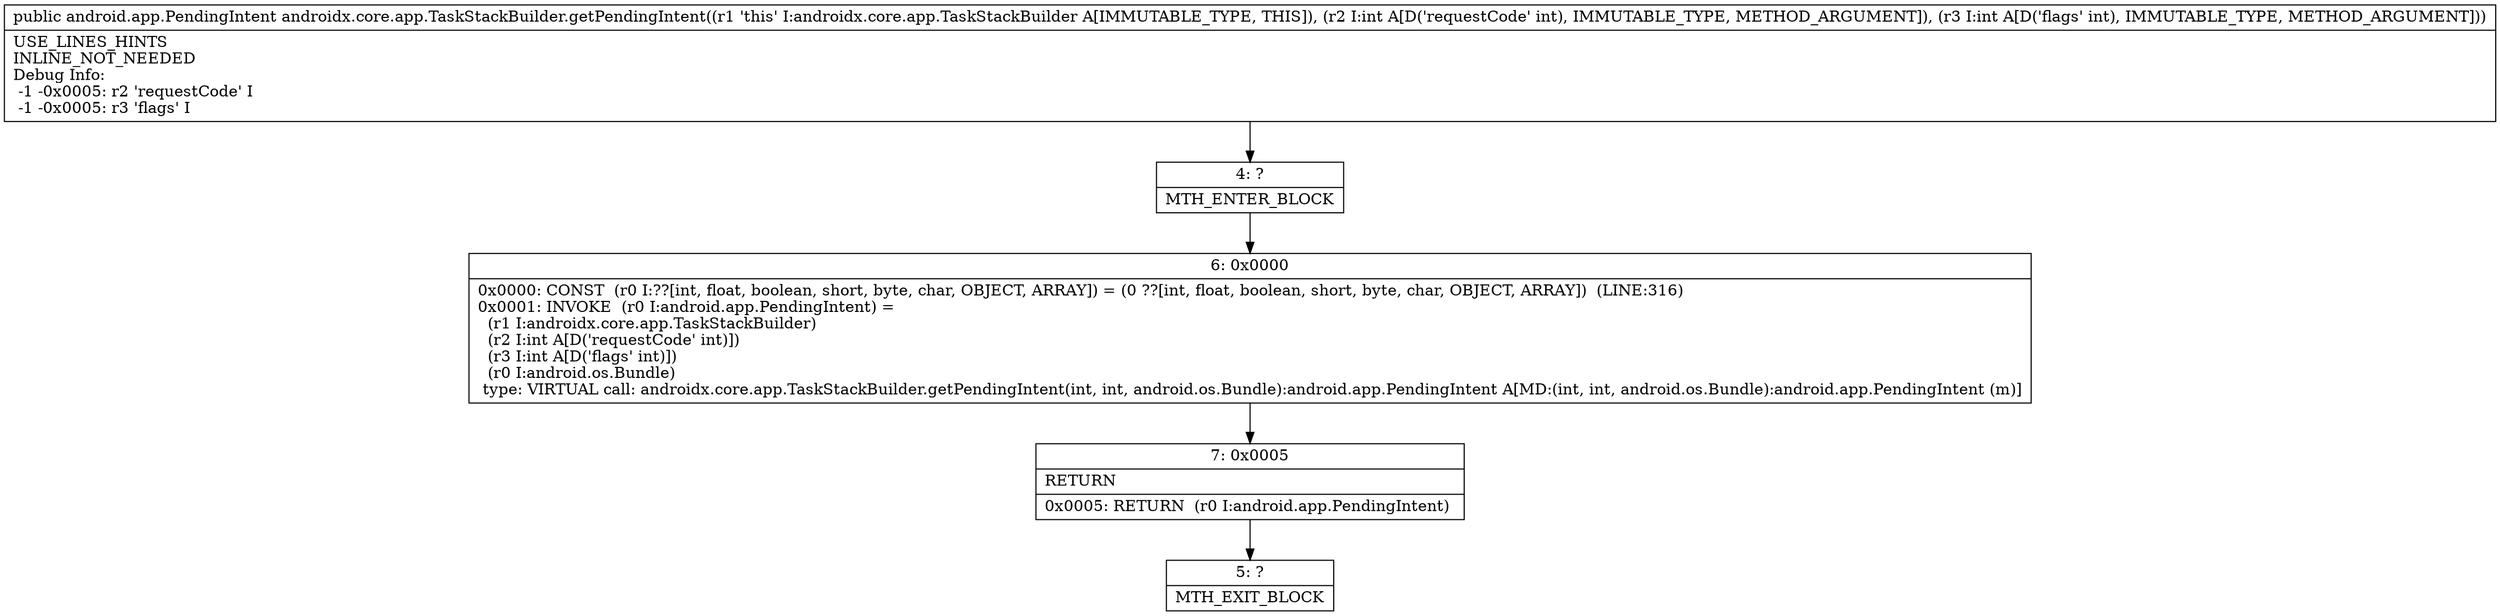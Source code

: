 digraph "CFG forandroidx.core.app.TaskStackBuilder.getPendingIntent(II)Landroid\/app\/PendingIntent;" {
Node_4 [shape=record,label="{4\:\ ?|MTH_ENTER_BLOCK\l}"];
Node_6 [shape=record,label="{6\:\ 0x0000|0x0000: CONST  (r0 I:??[int, float, boolean, short, byte, char, OBJECT, ARRAY]) = (0 ??[int, float, boolean, short, byte, char, OBJECT, ARRAY])  (LINE:316)\l0x0001: INVOKE  (r0 I:android.app.PendingIntent) = \l  (r1 I:androidx.core.app.TaskStackBuilder)\l  (r2 I:int A[D('requestCode' int)])\l  (r3 I:int A[D('flags' int)])\l  (r0 I:android.os.Bundle)\l type: VIRTUAL call: androidx.core.app.TaskStackBuilder.getPendingIntent(int, int, android.os.Bundle):android.app.PendingIntent A[MD:(int, int, android.os.Bundle):android.app.PendingIntent (m)]\l}"];
Node_7 [shape=record,label="{7\:\ 0x0005|RETURN\l|0x0005: RETURN  (r0 I:android.app.PendingIntent) \l}"];
Node_5 [shape=record,label="{5\:\ ?|MTH_EXIT_BLOCK\l}"];
MethodNode[shape=record,label="{public android.app.PendingIntent androidx.core.app.TaskStackBuilder.getPendingIntent((r1 'this' I:androidx.core.app.TaskStackBuilder A[IMMUTABLE_TYPE, THIS]), (r2 I:int A[D('requestCode' int), IMMUTABLE_TYPE, METHOD_ARGUMENT]), (r3 I:int A[D('flags' int), IMMUTABLE_TYPE, METHOD_ARGUMENT]))  | USE_LINES_HINTS\lINLINE_NOT_NEEDED\lDebug Info:\l  \-1 \-0x0005: r2 'requestCode' I\l  \-1 \-0x0005: r3 'flags' I\l}"];
MethodNode -> Node_4;Node_4 -> Node_6;
Node_6 -> Node_7;
Node_7 -> Node_5;
}

